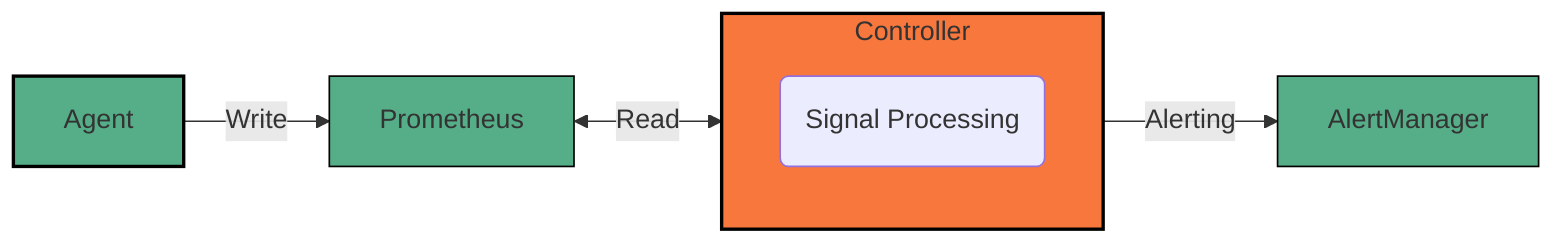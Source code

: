flowchart LR

classDef Controller fill:#F8773D,stroke:#000000,stroke-width:2px;
classDef Service fill:#56AE89,stroke:#000000,stroke-width:1px;
classDef Agent fill:#56AE89,stroke:#000000,stroke-width:2px;

Agent -- "Write" --> Prometheus

Prometheus <-- "Read" --> Controller

subgraph "Controller"
 Signal("Signal Processing")
end

Controller -- "Alerting" --> AlertManager

class Controller Controller
class Agent Agent
class Prometheus Service
class AlertManager Service